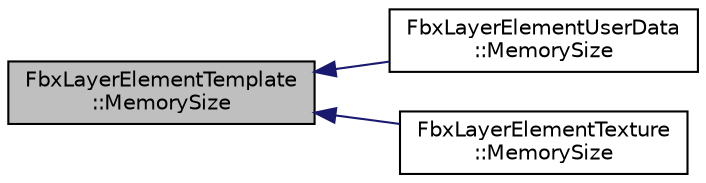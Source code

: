 digraph "FbxLayerElementTemplate::MemorySize"
{
  edge [fontname="Helvetica",fontsize="10",labelfontname="Helvetica",labelfontsize="10"];
  node [fontname="Helvetica",fontsize="10",shape=record];
  rankdir="LR";
  Node31 [label="FbxLayerElementTemplate\l::MemorySize",height=0.2,width=0.4,color="black", fillcolor="grey75", style="filled", fontcolor="black"];
  Node31 -> Node32 [dir="back",color="midnightblue",fontsize="10",style="solid",fontname="Helvetica"];
  Node32 [label="FbxLayerElementUserData\l::MemorySize",height=0.2,width=0.4,color="black", fillcolor="white", style="filled",URL="$class_fbx_layer_element_user_data.html#aa02fc5861dec4da68293f9660d4ff13b"];
  Node31 -> Node33 [dir="back",color="midnightblue",fontsize="10",style="solid",fontname="Helvetica"];
  Node33 [label="FbxLayerElementTexture\l::MemorySize",height=0.2,width=0.4,color="black", fillcolor="white", style="filled",URL="$class_fbx_layer_element_texture.html#aa6ee4c7c56a71d1a3f70fa4e0806e1f5"];
}
